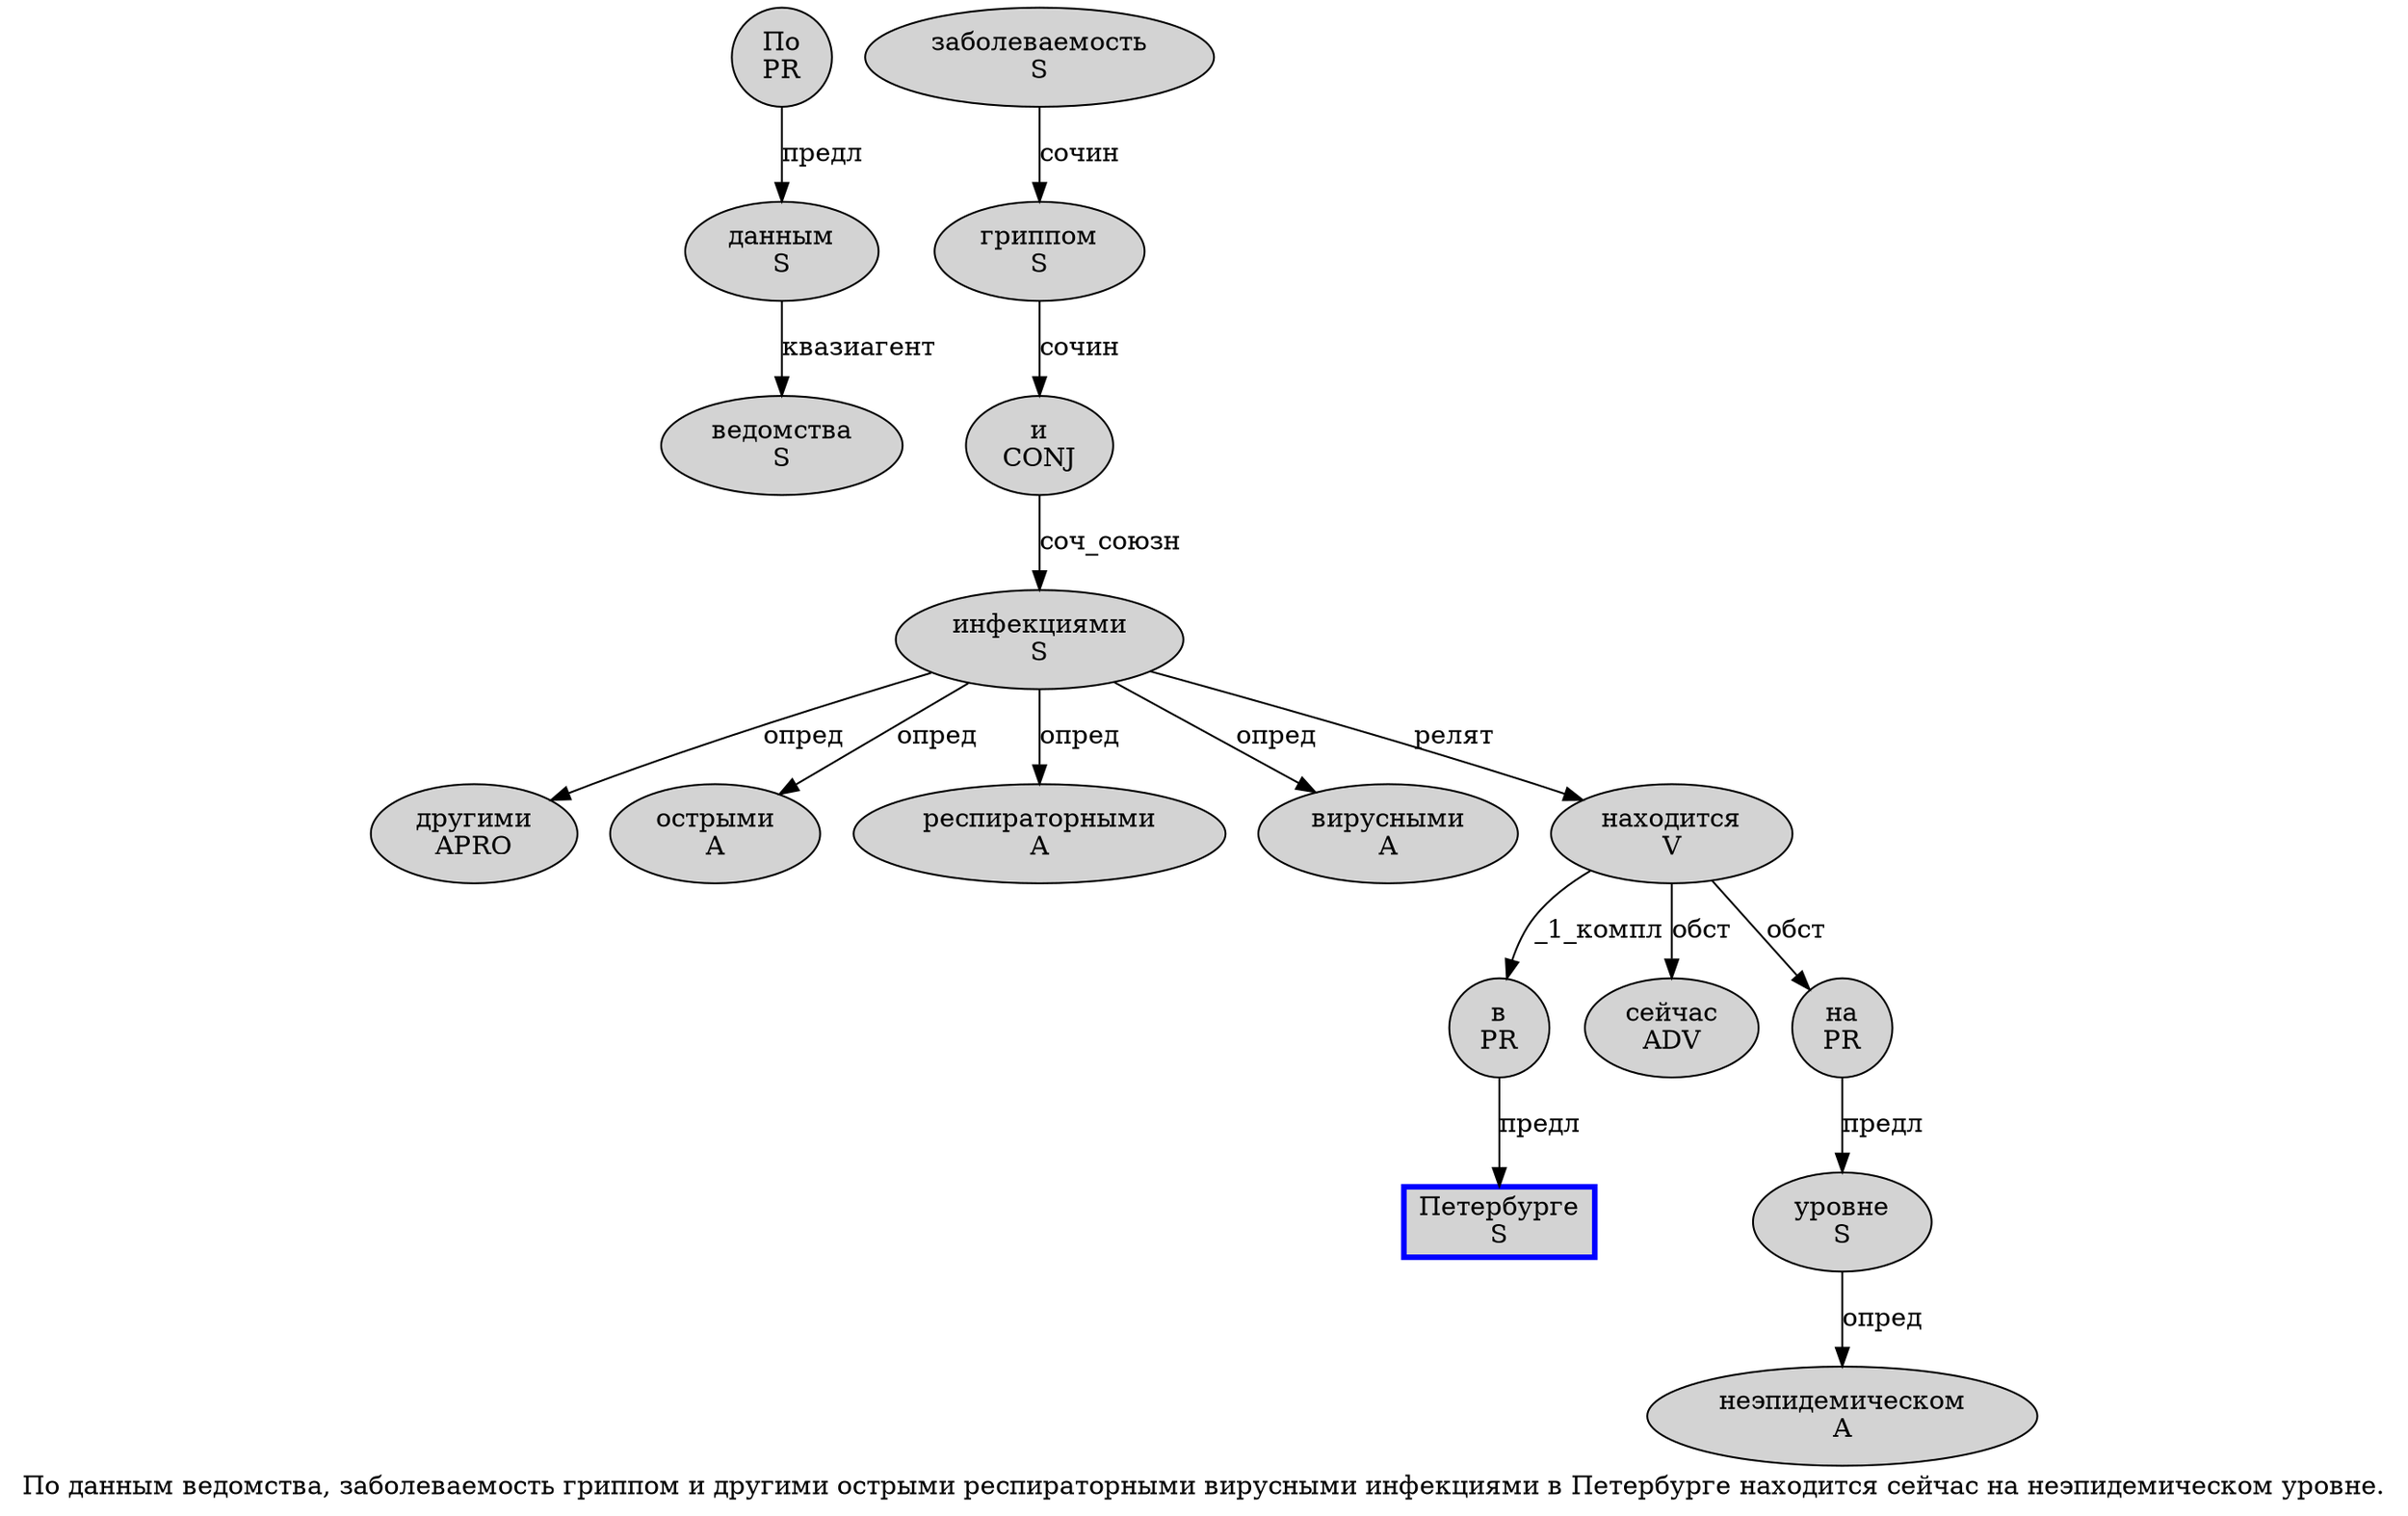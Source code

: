 digraph SENTENCE_794 {
	graph [label="По данным ведомства, заболеваемость гриппом и другими острыми респираторными вирусными инфекциями в Петербурге находится сейчас на неэпидемическом уровне."]
	node [style=filled]
		0 [label="По
PR" color="" fillcolor=lightgray penwidth=1 shape=ellipse]
		1 [label="данным
S" color="" fillcolor=lightgray penwidth=1 shape=ellipse]
		2 [label="ведомства
S" color="" fillcolor=lightgray penwidth=1 shape=ellipse]
		4 [label="заболеваемость
S" color="" fillcolor=lightgray penwidth=1 shape=ellipse]
		5 [label="гриппом
S" color="" fillcolor=lightgray penwidth=1 shape=ellipse]
		6 [label="и
CONJ" color="" fillcolor=lightgray penwidth=1 shape=ellipse]
		7 [label="другими
APRO" color="" fillcolor=lightgray penwidth=1 shape=ellipse]
		8 [label="острыми
A" color="" fillcolor=lightgray penwidth=1 shape=ellipse]
		9 [label="респираторными
A" color="" fillcolor=lightgray penwidth=1 shape=ellipse]
		10 [label="вирусными
A" color="" fillcolor=lightgray penwidth=1 shape=ellipse]
		11 [label="инфекциями
S" color="" fillcolor=lightgray penwidth=1 shape=ellipse]
		12 [label="в
PR" color="" fillcolor=lightgray penwidth=1 shape=ellipse]
		13 [label="Петербурге
S" color=blue fillcolor=lightgray penwidth=3 shape=box]
		14 [label="находится
V" color="" fillcolor=lightgray penwidth=1 shape=ellipse]
		15 [label="сейчас
ADV" color="" fillcolor=lightgray penwidth=1 shape=ellipse]
		16 [label="на
PR" color="" fillcolor=lightgray penwidth=1 shape=ellipse]
		17 [label="неэпидемическом
A" color="" fillcolor=lightgray penwidth=1 shape=ellipse]
		18 [label="уровне
S" color="" fillcolor=lightgray penwidth=1 shape=ellipse]
			18 -> 17 [label="опред"]
			4 -> 5 [label="сочин"]
			5 -> 6 [label="сочин"]
			12 -> 13 [label="предл"]
			14 -> 12 [label="_1_компл"]
			14 -> 15 [label="обст"]
			14 -> 16 [label="обст"]
			1 -> 2 [label="квазиагент"]
			11 -> 7 [label="опред"]
			11 -> 8 [label="опред"]
			11 -> 9 [label="опред"]
			11 -> 10 [label="опред"]
			11 -> 14 [label="релят"]
			16 -> 18 [label="предл"]
			6 -> 11 [label="соч_союзн"]
			0 -> 1 [label="предл"]
}